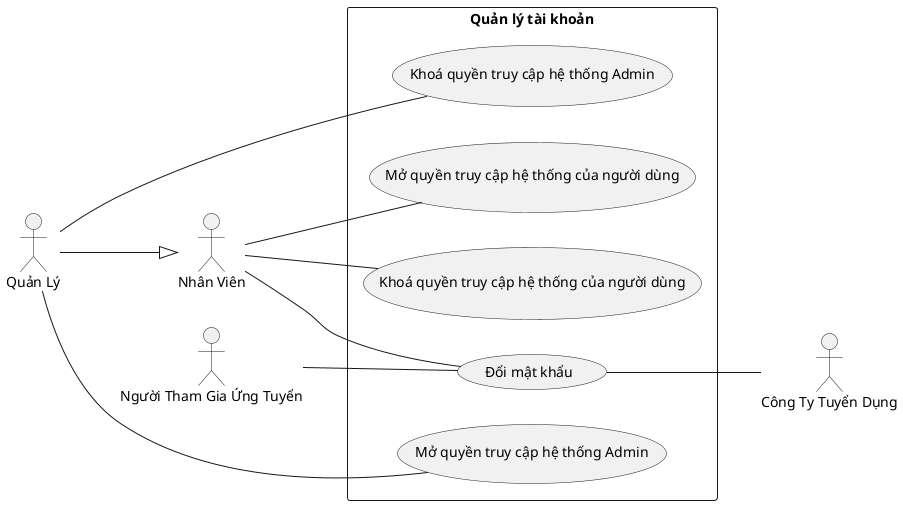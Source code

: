 @startuml
left to right direction
actor NhanVien as "Nhân Viên"
actor QuanLy as "Quản Lý"
actor NguoiThamGiaUngTuyen as "Người Tham Gia Ứng Tuyển"
actor CongTyTuyenDung as "Công Ty Tuyển Dụng"
QuanLy --^ NhanVien
rectangle "Quản lý tài khoản" {
  NguoiThamGiaUngTuyen -- (Đổi mật khẩu)
  (Đổi mật khẩu) -- CongTyTuyenDung
  NhanVien -- (Đổi mật khẩu)
  NhanVien -- (Khoá quyền truy cập hệ thống của người dùng)
  NhanVien -- (Mở quyền truy cập hệ thống của người dùng)
  QuanLy -- (Mở quyền truy cập hệ thống Admin)
  QuanLy -- (Khoá quyền truy cập hệ thống Admin)

}

@enduml
